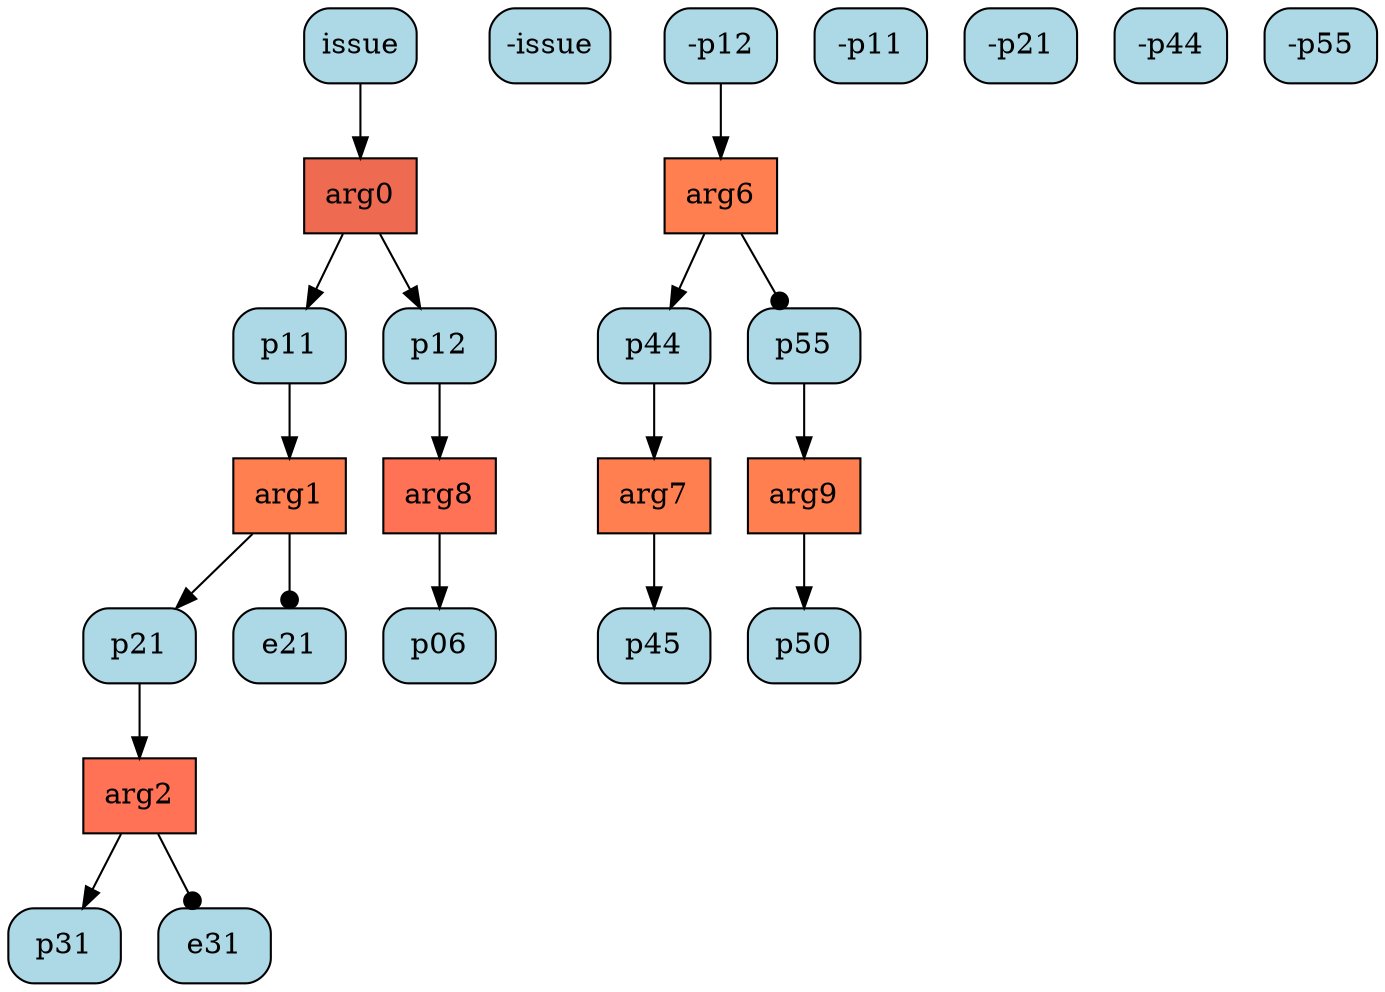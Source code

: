 digraph G{ 
"arg0" [color="black", fillcolor="coral2",fixedsize=false, shape=box, style="filled"]; 
"issue" [color="black", fillcolor="lightblue", fixedsize=false,  shape="box", style="rounded,filled"]; 
"-issue" [color="black", fillcolor="lightblue", fixedsize=false,  shape="box", style="rounded,filled"]; 
"p11" [color="black", fillcolor="lightblue", fixedsize=false,  shape="box", style="rounded,filled"]; 
"p12" [color="black", fillcolor="lightblue", fixedsize=false,  shape="box", style="rounded,filled"]; 
"arg8" [color="black", fillcolor="coral1",fixedsize=false, shape=box, style="filled"]; 
"-p12" [color="black", fillcolor="lightblue", fixedsize=false,  shape="box", style="rounded,filled"]; 
"p06" [color="black", fillcolor="lightblue", fixedsize=false,  shape="box", style="rounded,filled"]; 
"arg1" [color="black", fillcolor="coral",fixedsize=false, shape=box, style="filled"]; 
"-p11" [color="black", fillcolor="lightblue", fixedsize=false,  shape="box", style="rounded,filled"]; 
"p21" [color="black", fillcolor="lightblue", fixedsize=false,  shape="box", style="rounded,filled"]; 
"e21" [color="black", fillcolor="lightblue", fixedsize=false,  shape="box", style="rounded,filled"]; 
"arg2" [color="black", fillcolor="coral1",fixedsize=false, shape=box, style="filled"]; 
"-p21" [color="black", fillcolor="lightblue", fixedsize=false,  shape="box", style="rounded,filled"]; 
"p31" [color="black", fillcolor="lightblue", fixedsize=false,  shape="box", style="rounded,filled"]; 
"e31" [color="black", fillcolor="lightblue", fixedsize=false,  shape="box", style="rounded,filled"]; 
"arg6" [color="black", fillcolor="coral",fixedsize=false, shape=box, style="filled"]; 
"p44" [color="black", fillcolor="lightblue", fixedsize=false,  shape="box", style="rounded,filled"]; 
"p55" [color="black", fillcolor="lightblue", fixedsize=false,  shape="box", style="rounded,filled"]; 
"arg7" [color="black", fillcolor="coral",fixedsize=false, shape=box, style="filled"]; 
"-p44" [color="black", fillcolor="lightblue", fixedsize=false,  shape="box", style="rounded,filled"]; 
"p45" [color="black", fillcolor="lightblue", fixedsize=false,  shape="box", style="rounded,filled"]; 
"arg9" [color="black", fillcolor="coral",fixedsize=false, shape=box, style="filled"]; 
"-p55" [color="black", fillcolor="lightblue", fixedsize=false,  shape="box", style="rounded,filled"]; 
"p50" [color="black", fillcolor="lightblue", fixedsize=false,  shape="box", style="rounded,filled"]; 
"issue" -> "arg0" ; 
"arg0" -> "p11" ; 
"arg0" -> "p12" ; 
"p12" -> "arg8" ; 
"arg8" -> "p06" ; 
"p11" -> "arg1" ; 
"arg1" -> "p21" ; 
"arg1" -> "e21" [arrowhead=dot] ; 
"p21" -> "arg2" ; 
"arg2" -> "p31" ; 
"arg2" -> "e31" [arrowhead=dot] ; 
"-p12" -> "arg6" ; 
"arg6" -> "p44" ; 
"arg6" -> "p55" [arrowhead=dot] ; 
"p44" -> "arg7" ; 
"arg7" -> "p45" ; 
"p55" -> "arg9" ; 
"arg9" -> "p50" ; 
}
